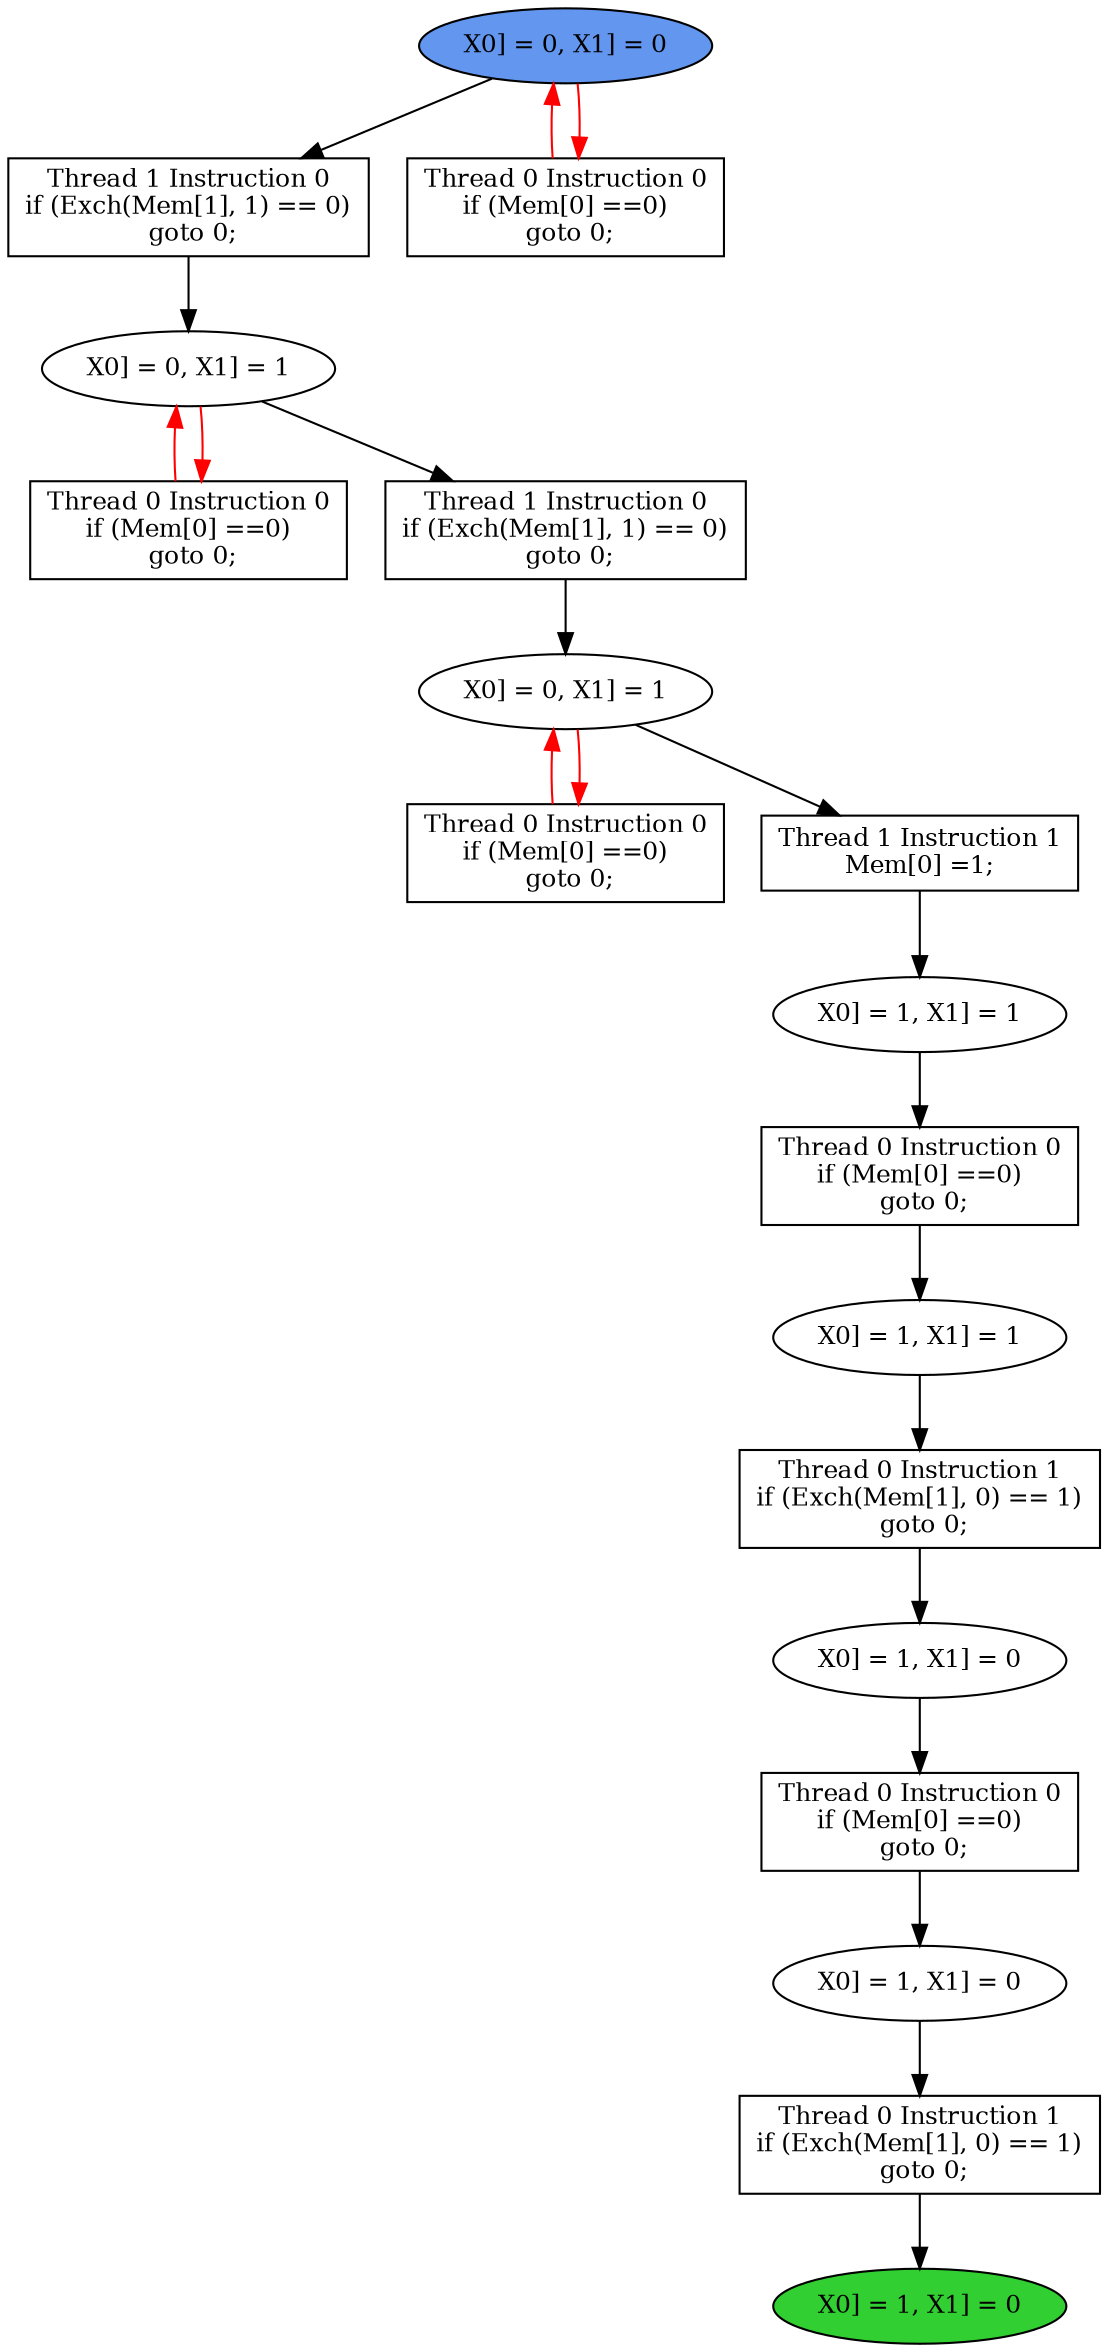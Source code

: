 digraph "graph" {
graph [fontsize=12]
node [fontsize=12]
edge [fontsize=12]
rankdir=TB;
"N18" -> "N17" [uuid = "<A0, S5>", color = "#000000", fontcolor = "#ffffff", style = "solid", label = "", dir = "forward", weight = "1"]
"N30" -> "N24" [uuid = "<A1, S4>", color = "#ff0000", fontcolor = "#ffffff", style = "solid", label = "", dir = "back", weight = "1"]
"N14" -> "N13" [uuid = "<A2, S3>", color = "#000000", fontcolor = "#ffffff", style = "solid", label = "", dir = "forward", weight = "1"]
"N28" -> "N25" [uuid = "<A3, S2>", color = "#ff0000", fontcolor = "#ffffff", style = "solid", label = "", dir = "back", weight = "1"]
"N31" -> "N30" [uuid = "<A4, S4>", color = "#000000", fontcolor = "#ffffff", style = "solid", label = "", dir = "forward", weight = "1"]
"N29" -> "N28" [uuid = "<A5, S2>", color = "#000000", fontcolor = "#ffffff", style = "solid", label = "", dir = "forward", weight = "1"]
"N20" -> "N19" [uuid = "<A6, S1>", color = "#000000", fontcolor = "#ffffff", style = "solid", label = "", dir = "forward", weight = "1"]
"N12" -> "N11" [uuid = "<A7, END>", color = "#000000", fontcolor = "#ffffff", style = "solid", label = "", dir = "forward", weight = "1"]
"N16" -> "N15" [uuid = "<A8, S0>", color = "#000000", fontcolor = "#ffffff", style = "solid", label = "", dir = "forward", weight = "1"]
"N32" -> "N23" [uuid = "<A9, START>", color = "#ff0000", fontcolor = "#ffffff", style = "solid", label = "", dir = "back", weight = "1"]
"N19" -> "N18" [uuid = "<A0, S1>", color = "#000000", fontcolor = "#ffffff", style = "solid", label = "", dir = "forward", weight = "1"]
"N30" -> "N24" [uuid = "<A1, S4>", color = "#ff0000", fontcolor = "#ffffff", style = "solid", label = "", dir = "forward", weight = "1"]
"N15" -> "N14" [uuid = "<A2, S0>", color = "#000000", fontcolor = "#ffffff", style = "solid", label = "", dir = "forward", weight = "1"]
"N28" -> "N25" [uuid = "<A3, S2>", color = "#ff0000", fontcolor = "#ffffff", style = "solid", label = "", dir = "forward", weight = "1"]
"N32" -> "N31" [uuid = "<A4, START>", color = "#000000", fontcolor = "#ffffff", style = "solid", label = "", dir = "forward", weight = "1"]
"N30" -> "N29" [uuid = "<A5, S4>", color = "#000000", fontcolor = "#ffffff", style = "solid", label = "", dir = "forward", weight = "1"]
"N28" -> "N20" [uuid = "<A6, S2>", color = "#000000", fontcolor = "#ffffff", style = "solid", label = "", dir = "forward", weight = "1"]
"N13" -> "N12" [uuid = "<A7, S3>", color = "#000000", fontcolor = "#ffffff", style = "solid", label = "", dir = "forward", weight = "1"]
"N17" -> "N16" [uuid = "<A8, S5>", color = "#000000", fontcolor = "#ffffff", style = "solid", label = "", dir = "forward", weight = "1"]
"N32" -> "N23" [uuid = "<A9, START>", color = "#ff0000", fontcolor = "#ffffff", style = "solid", label = "", dir = "forward", weight = "1"]
"N11" [uuid="END", label="X0] = 1, X1] = 0", fillcolor = "#31cf31", fontcolor = "#000000", shape = "ellipse", style = "filled, solid"]
"N12" [uuid="A7", label="Thread 0 Instruction 1
if (Exch(Mem[1], 0) == 1)
 goto 0;", fillcolor = "#ffffff", fontcolor = "#000000", shape = "box", style = "filled, solid"]
"N13" [uuid="S3", label="X0] = 1, X1] = 0", fillcolor = "#ffffff", fontcolor = "#000000", shape = "ellipse", style = "filled, solid"]
"N14" [uuid="A2", label="Thread 0 Instruction 0
if (Mem[0] ==0)
 goto 0;", fillcolor = "#ffffff", fontcolor = "#000000", shape = "box", style = "filled, solid"]
"N15" [uuid="S0", label="X0] = 1, X1] = 0", fillcolor = "#ffffff", fontcolor = "#000000", shape = "ellipse", style = "filled, solid"]
"N16" [uuid="A8", label="Thread 0 Instruction 1
if (Exch(Mem[1], 0) == 1)
 goto 0;", fillcolor = "#ffffff", fontcolor = "#000000", shape = "box", style = "filled, solid"]
"N17" [uuid="S5", label="X0] = 1, X1] = 1", fillcolor = "#ffffff", fontcolor = "#000000", shape = "ellipse", style = "filled, solid"]
"N18" [uuid="A0", label="Thread 0 Instruction 0
if (Mem[0] ==0)
 goto 0;", fillcolor = "#ffffff", fontcolor = "#000000", shape = "box", style = "filled, solid"]
"N19" [uuid="S1", label="X0] = 1, X1] = 1", fillcolor = "#ffffff", fontcolor = "#000000", shape = "ellipse", style = "filled, solid"]
"N20" [uuid="A6", label="Thread 1 Instruction 1
Mem[0] =1;", fillcolor = "#ffffff", fontcolor = "#000000", shape = "box", style = "filled, solid"]
"N23" [uuid="A9", label="Thread 0 Instruction 0
if (Mem[0] ==0)
 goto 0;", fillcolor = "#ffffff", fontcolor = "#000000", shape = "box", style = "filled, solid"]
"N24" [uuid="A1", label="Thread 0 Instruction 0
if (Mem[0] ==0)
 goto 0;", fillcolor = "#ffffff", fontcolor = "#000000", shape = "box", style = "filled, solid"]
"N25" [uuid="A3", label="Thread 0 Instruction 0
if (Mem[0] ==0)
 goto 0;", fillcolor = "#ffffff", fontcolor = "#000000", shape = "box", style = "filled, solid"]
"N28" [uuid="S2", label="X0] = 0, X1] = 1", fillcolor = "#ffffff", fontcolor = "#000000", shape = "ellipse", style = "filled, solid"]
"N29" [uuid="A5", label="Thread 1 Instruction 0
if (Exch(Mem[1], 1) == 0)
 goto 0;", fillcolor = "#ffffff", fontcolor = "#000000", shape = "box", style = "filled, solid"]
"N30" [uuid="S4", label="X0] = 0, X1] = 1", fillcolor = "#ffffff", fontcolor = "#000000", shape = "ellipse", style = "filled, solid"]
"N31" [uuid="A4", label="Thread 1 Instruction 0
if (Exch(Mem[1], 1) == 0)
 goto 0;", fillcolor = "#ffffff", fontcolor = "#000000", shape = "box", style = "filled, solid"]
"N32" [uuid="START", label="X0] = 0, X1] = 0", fillcolor = "#6396ef", fontcolor = "#000000", shape = "ellipse", style = "filled, solid"]
}